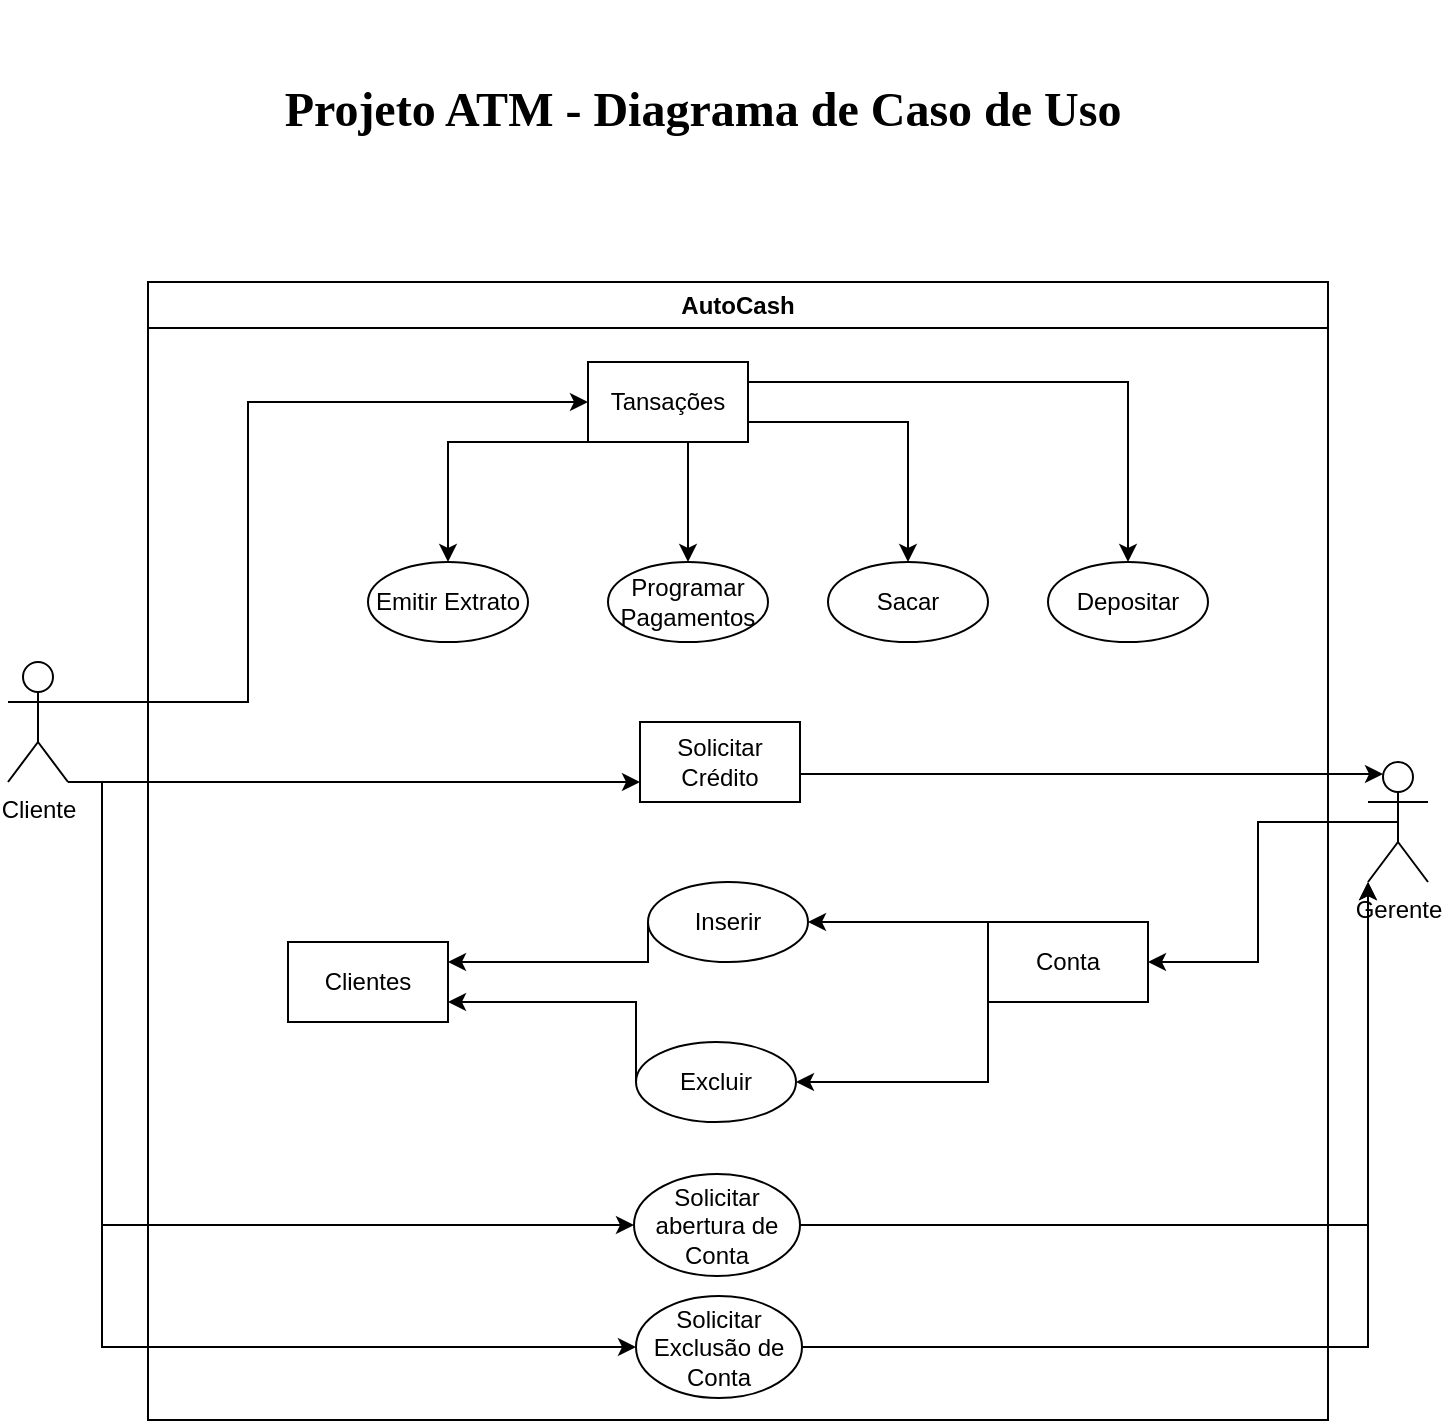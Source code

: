 <mxfile version="21.3.2" type="github">
  <diagram name="Página-1" id="ITYseyrZ9f1xuO-asXqx">
    <mxGraphModel dx="760" dy="483" grid="1" gridSize="10" guides="1" tooltips="1" connect="1" arrows="1" fold="1" page="1" pageScale="1" pageWidth="827" pageHeight="1169" math="0" shadow="0">
      <root>
        <mxCell id="0" />
        <mxCell id="1" parent="0" />
        <mxCell id="QRj61w4ugsdSyOUNYav5-1" value="AutoCash" style="swimlane;whiteSpace=wrap;html=1;" parent="1" vertex="1">
          <mxGeometry x="93" y="181" width="590" height="569" as="geometry" />
        </mxCell>
        <mxCell id="QRj61w4ugsdSyOUNYav5-20" style="edgeStyle=orthogonalEdgeStyle;rounded=0;orthogonalLoop=1;jettySize=auto;html=1;exitX=0;exitY=1;exitDx=0;exitDy=0;" parent="QRj61w4ugsdSyOUNYav5-1" source="QRj61w4ugsdSyOUNYav5-6" target="QRj61w4ugsdSyOUNYav5-11" edge="1">
          <mxGeometry relative="1" as="geometry">
            <Array as="points">
              <mxPoint x="150" y="80" />
            </Array>
          </mxGeometry>
        </mxCell>
        <mxCell id="QRj61w4ugsdSyOUNYav5-21" style="edgeStyle=orthogonalEdgeStyle;rounded=0;orthogonalLoop=1;jettySize=auto;html=1;exitX=0.75;exitY=1;exitDx=0;exitDy=0;entryX=0.5;entryY=0;entryDx=0;entryDy=0;" parent="QRj61w4ugsdSyOUNYav5-1" source="QRj61w4ugsdSyOUNYav5-6" target="QRj61w4ugsdSyOUNYav5-10" edge="1">
          <mxGeometry relative="1" as="geometry">
            <Array as="points">
              <mxPoint x="270" y="80" />
            </Array>
          </mxGeometry>
        </mxCell>
        <mxCell id="QRj61w4ugsdSyOUNYav5-23" style="edgeStyle=orthogonalEdgeStyle;rounded=0;orthogonalLoop=1;jettySize=auto;html=1;exitX=1;exitY=0.25;exitDx=0;exitDy=0;" parent="QRj61w4ugsdSyOUNYav5-1" source="QRj61w4ugsdSyOUNYav5-6" target="QRj61w4ugsdSyOUNYav5-8" edge="1">
          <mxGeometry relative="1" as="geometry">
            <Array as="points">
              <mxPoint x="490" y="50" />
              <mxPoint x="490" y="50" />
            </Array>
          </mxGeometry>
        </mxCell>
        <mxCell id="QRj61w4ugsdSyOUNYav5-37" style="edgeStyle=orthogonalEdgeStyle;rounded=0;orthogonalLoop=1;jettySize=auto;html=1;exitX=1;exitY=0.75;exitDx=0;exitDy=0;entryX=0.5;entryY=0;entryDx=0;entryDy=0;" parent="QRj61w4ugsdSyOUNYav5-1" source="QRj61w4ugsdSyOUNYav5-6" target="QRj61w4ugsdSyOUNYav5-9" edge="1">
          <mxGeometry relative="1" as="geometry" />
        </mxCell>
        <mxCell id="QRj61w4ugsdSyOUNYav5-6" value="Tansações" style="rounded=0;whiteSpace=wrap;html=1;" parent="QRj61w4ugsdSyOUNYav5-1" vertex="1">
          <mxGeometry x="220" y="40" width="80" height="40" as="geometry" />
        </mxCell>
        <mxCell id="QRj61w4ugsdSyOUNYav5-8" value="Depositar" style="ellipse;whiteSpace=wrap;html=1;" parent="QRj61w4ugsdSyOUNYav5-1" vertex="1">
          <mxGeometry x="450" y="140" width="80" height="40" as="geometry" />
        </mxCell>
        <mxCell id="QRj61w4ugsdSyOUNYav5-9" value="Sacar" style="ellipse;whiteSpace=wrap;html=1;" parent="QRj61w4ugsdSyOUNYav5-1" vertex="1">
          <mxGeometry x="340" y="140" width="80" height="40" as="geometry" />
        </mxCell>
        <mxCell id="QRj61w4ugsdSyOUNYav5-10" value="Programar Pagamentos" style="ellipse;whiteSpace=wrap;html=1;" parent="QRj61w4ugsdSyOUNYav5-1" vertex="1">
          <mxGeometry x="230" y="140" width="80" height="40" as="geometry" />
        </mxCell>
        <mxCell id="QRj61w4ugsdSyOUNYav5-11" value="Emitir Extrato" style="ellipse;whiteSpace=wrap;html=1;" parent="QRj61w4ugsdSyOUNYav5-1" vertex="1">
          <mxGeometry x="110" y="140" width="80" height="40" as="geometry" />
        </mxCell>
        <mxCell id="QRj61w4ugsdSyOUNYav5-17" value="Solicitar Crédito" style="rounded=0;whiteSpace=wrap;html=1;" parent="QRj61w4ugsdSyOUNYav5-1" vertex="1">
          <mxGeometry x="246" y="220" width="80" height="40" as="geometry" />
        </mxCell>
        <mxCell id="QRj61w4ugsdSyOUNYav5-29" style="edgeStyle=orthogonalEdgeStyle;rounded=0;orthogonalLoop=1;jettySize=auto;html=1;exitX=0;exitY=0.5;exitDx=0;exitDy=0;entryX=1;entryY=0.5;entryDx=0;entryDy=0;" parent="QRj61w4ugsdSyOUNYav5-1" source="QRj61w4ugsdSyOUNYav5-24" target="QRj61w4ugsdSyOUNYav5-26" edge="1">
          <mxGeometry relative="1" as="geometry">
            <Array as="points">
              <mxPoint x="420" y="320" />
            </Array>
          </mxGeometry>
        </mxCell>
        <mxCell id="QRj61w4ugsdSyOUNYav5-30" style="edgeStyle=orthogonalEdgeStyle;rounded=0;orthogonalLoop=1;jettySize=auto;html=1;exitX=0;exitY=1;exitDx=0;exitDy=0;entryX=1;entryY=0.5;entryDx=0;entryDy=0;" parent="QRj61w4ugsdSyOUNYav5-1" source="QRj61w4ugsdSyOUNYav5-24" target="QRj61w4ugsdSyOUNYav5-27" edge="1">
          <mxGeometry relative="1" as="geometry" />
        </mxCell>
        <mxCell id="QRj61w4ugsdSyOUNYav5-24" value="Conta" style="rounded=0;whiteSpace=wrap;html=1;" parent="QRj61w4ugsdSyOUNYav5-1" vertex="1">
          <mxGeometry x="420" y="320" width="80" height="40" as="geometry" />
        </mxCell>
        <mxCell id="QRj61w4ugsdSyOUNYav5-33" style="edgeStyle=orthogonalEdgeStyle;rounded=0;orthogonalLoop=1;jettySize=auto;html=1;exitX=0;exitY=0.5;exitDx=0;exitDy=0;entryX=1;entryY=0.25;entryDx=0;entryDy=0;" parent="QRj61w4ugsdSyOUNYav5-1" source="QRj61w4ugsdSyOUNYav5-26" target="QRj61w4ugsdSyOUNYav5-32" edge="1">
          <mxGeometry relative="1" as="geometry">
            <Array as="points">
              <mxPoint x="250" y="340" />
            </Array>
          </mxGeometry>
        </mxCell>
        <mxCell id="QRj61w4ugsdSyOUNYav5-26" value="Inserir" style="ellipse;whiteSpace=wrap;html=1;" parent="QRj61w4ugsdSyOUNYav5-1" vertex="1">
          <mxGeometry x="250" y="300" width="80" height="40" as="geometry" />
        </mxCell>
        <mxCell id="QRj61w4ugsdSyOUNYav5-34" style="edgeStyle=orthogonalEdgeStyle;rounded=0;orthogonalLoop=1;jettySize=auto;html=1;exitX=0;exitY=0.5;exitDx=0;exitDy=0;entryX=1;entryY=0.75;entryDx=0;entryDy=0;" parent="QRj61w4ugsdSyOUNYav5-1" source="QRj61w4ugsdSyOUNYav5-27" target="QRj61w4ugsdSyOUNYav5-32" edge="1">
          <mxGeometry relative="1" as="geometry">
            <Array as="points">
              <mxPoint x="244" y="360" />
            </Array>
          </mxGeometry>
        </mxCell>
        <mxCell id="QRj61w4ugsdSyOUNYav5-27" value="Excluir" style="ellipse;whiteSpace=wrap;html=1;" parent="QRj61w4ugsdSyOUNYav5-1" vertex="1">
          <mxGeometry x="244" y="380" width="80" height="40" as="geometry" />
        </mxCell>
        <mxCell id="QRj61w4ugsdSyOUNYav5-32" value="Clientes" style="rounded=0;whiteSpace=wrap;html=1;" parent="QRj61w4ugsdSyOUNYav5-1" vertex="1">
          <mxGeometry x="70" y="330" width="80" height="40" as="geometry" />
        </mxCell>
        <mxCell id="CrtcliNx3iHUhQn1ZLsH-2" value="Solicitar Exclusão de Conta" style="ellipse;whiteSpace=wrap;html=1;" vertex="1" parent="QRj61w4ugsdSyOUNYav5-1">
          <mxGeometry x="244" y="507" width="83" height="51" as="geometry" />
        </mxCell>
        <mxCell id="CrtcliNx3iHUhQn1ZLsH-3" value="Solicitar abertura de Conta" style="ellipse;whiteSpace=wrap;html=1;" vertex="1" parent="QRj61w4ugsdSyOUNYav5-1">
          <mxGeometry x="243" y="446" width="83" height="51" as="geometry" />
        </mxCell>
        <mxCell id="QRj61w4ugsdSyOUNYav5-36" style="edgeStyle=orthogonalEdgeStyle;rounded=0;orthogonalLoop=1;jettySize=auto;html=1;exitX=0.5;exitY=0.5;exitDx=0;exitDy=0;exitPerimeter=0;entryX=1;entryY=0.5;entryDx=0;entryDy=0;" parent="1" source="QRj61w4ugsdSyOUNYav5-2" target="QRj61w4ugsdSyOUNYav5-24" edge="1">
          <mxGeometry relative="1" as="geometry" />
        </mxCell>
        <mxCell id="QRj61w4ugsdSyOUNYav5-2" value="Gerente" style="shape=umlActor;verticalLabelPosition=bottom;verticalAlign=top;html=1;outlineConnect=0;" parent="1" vertex="1">
          <mxGeometry x="703" y="421" width="30" height="60" as="geometry" />
        </mxCell>
        <mxCell id="QRj61w4ugsdSyOUNYav5-7" style="edgeStyle=orthogonalEdgeStyle;rounded=0;orthogonalLoop=1;jettySize=auto;html=1;exitX=1;exitY=0.333;exitDx=0;exitDy=0;exitPerimeter=0;entryX=0;entryY=0.5;entryDx=0;entryDy=0;" parent="1" source="QRj61w4ugsdSyOUNYav5-5" target="QRj61w4ugsdSyOUNYav5-6" edge="1">
          <mxGeometry relative="1" as="geometry">
            <Array as="points">
              <mxPoint x="143" y="391" />
              <mxPoint x="143" y="241" />
            </Array>
          </mxGeometry>
        </mxCell>
        <mxCell id="CrtcliNx3iHUhQn1ZLsH-4" style="edgeStyle=orthogonalEdgeStyle;rounded=0;orthogonalLoop=1;jettySize=auto;html=1;exitX=1;exitY=1;exitDx=0;exitDy=0;exitPerimeter=0;entryX=0;entryY=0.5;entryDx=0;entryDy=0;" edge="1" parent="1" source="QRj61w4ugsdSyOUNYav5-5" target="CrtcliNx3iHUhQn1ZLsH-3">
          <mxGeometry relative="1" as="geometry">
            <Array as="points">
              <mxPoint x="70" y="431" />
              <mxPoint x="70" y="653" />
            </Array>
          </mxGeometry>
        </mxCell>
        <mxCell id="CrtcliNx3iHUhQn1ZLsH-5" style="edgeStyle=orthogonalEdgeStyle;rounded=0;orthogonalLoop=1;jettySize=auto;html=1;exitX=1;exitY=1;exitDx=0;exitDy=0;exitPerimeter=0;entryX=0;entryY=0.5;entryDx=0;entryDy=0;" edge="1" parent="1" source="QRj61w4ugsdSyOUNYav5-5" target="CrtcliNx3iHUhQn1ZLsH-2">
          <mxGeometry relative="1" as="geometry">
            <Array as="points">
              <mxPoint x="70" y="431" />
              <mxPoint x="70" y="714" />
            </Array>
          </mxGeometry>
        </mxCell>
        <mxCell id="CrtcliNx3iHUhQn1ZLsH-11" style="edgeStyle=orthogonalEdgeStyle;rounded=0;orthogonalLoop=1;jettySize=auto;html=1;exitX=1;exitY=1;exitDx=0;exitDy=0;exitPerimeter=0;entryX=0;entryY=0.75;entryDx=0;entryDy=0;" edge="1" parent="1" source="QRj61w4ugsdSyOUNYav5-5" target="QRj61w4ugsdSyOUNYav5-17">
          <mxGeometry relative="1" as="geometry">
            <Array as="points">
              <mxPoint x="120" y="431" />
              <mxPoint x="120" y="431" />
            </Array>
          </mxGeometry>
        </mxCell>
        <mxCell id="QRj61w4ugsdSyOUNYav5-5" value="Cliente" style="shape=umlActor;verticalLabelPosition=bottom;verticalAlign=top;html=1;outlineConnect=0;" parent="1" vertex="1">
          <mxGeometry x="23" y="371" width="30" height="60" as="geometry" />
        </mxCell>
        <mxCell id="QRj61w4ugsdSyOUNYav5-44" value="&lt;font style=&quot;font-size: 24px;&quot;&gt;&lt;span id=&quot;page14R_mcid0&quot; class=&quot;markedContent&quot;&gt;&lt;/span&gt;&lt;font face=&quot;Times New Roman&quot;&gt;&lt;span id=&quot;page14R_mcid1&quot; class=&quot;markedContent&quot;&gt;&lt;br role=&quot;presentation&quot;&gt;&lt;b&gt;&lt;span dir=&quot;ltr&quot; role=&quot;presentation&quot; style=&quot;left: calc(var(--scale-factor)*222.90px); top: calc(var(--scale-factor)*69.41px); transform: scaleX(0.9);&quot;&gt;Projeto ATM - Diagrama&lt;/span&gt;&lt;/b&gt;&lt;/span&gt;&lt;span id=&quot;page14R_mcid2&quot; class=&quot;markedContent&quot;&gt;&lt;b&gt;&lt;span dir=&quot;ltr&quot; role=&quot;presentation&quot; style=&quot;left: calc(var(--scale-factor)*275.97px); top: calc(var(--scale-factor)*85.97px); transform: scaleX(0.923);&quot;&gt; de Caso de Uso&lt;/span&gt;&lt;/b&gt;&lt;/span&gt;&lt;/font&gt;&lt;/font&gt;" style="text;html=1;align=center;verticalAlign=middle;resizable=0;points=[];autosize=1;strokeColor=none;fillColor=none;" parent="1" vertex="1">
          <mxGeometry x="150" y="40" width="440" height="80" as="geometry" />
        </mxCell>
        <mxCell id="CrtcliNx3iHUhQn1ZLsH-6" style="edgeStyle=orthogonalEdgeStyle;rounded=0;orthogonalLoop=1;jettySize=auto;html=1;exitX=1;exitY=0.5;exitDx=0;exitDy=0;entryX=0;entryY=1;entryDx=0;entryDy=0;entryPerimeter=0;" edge="1" parent="1" source="CrtcliNx3iHUhQn1ZLsH-3" target="QRj61w4ugsdSyOUNYav5-2">
          <mxGeometry relative="1" as="geometry" />
        </mxCell>
        <mxCell id="CrtcliNx3iHUhQn1ZLsH-7" style="edgeStyle=orthogonalEdgeStyle;rounded=0;orthogonalLoop=1;jettySize=auto;html=1;exitX=1;exitY=0.5;exitDx=0;exitDy=0;entryX=0;entryY=1;entryDx=0;entryDy=0;entryPerimeter=0;" edge="1" parent="1" source="CrtcliNx3iHUhQn1ZLsH-2" target="QRj61w4ugsdSyOUNYav5-2">
          <mxGeometry relative="1" as="geometry" />
        </mxCell>
        <mxCell id="CrtcliNx3iHUhQn1ZLsH-9" style="edgeStyle=orthogonalEdgeStyle;rounded=0;orthogonalLoop=1;jettySize=auto;html=1;exitX=1;exitY=0.75;exitDx=0;exitDy=0;entryX=0.25;entryY=0.1;entryDx=0;entryDy=0;entryPerimeter=0;" edge="1" parent="1" source="QRj61w4ugsdSyOUNYav5-17" target="QRj61w4ugsdSyOUNYav5-2">
          <mxGeometry relative="1" as="geometry">
            <Array as="points">
              <mxPoint x="419" y="427" />
            </Array>
          </mxGeometry>
        </mxCell>
      </root>
    </mxGraphModel>
  </diagram>
</mxfile>
